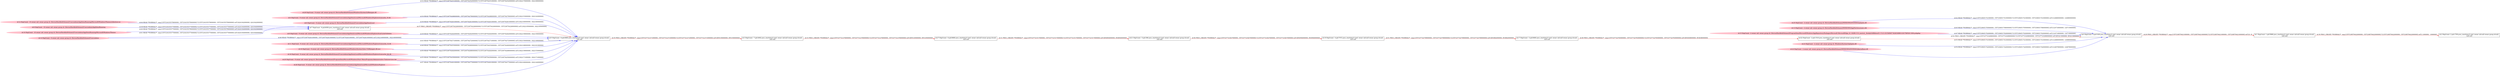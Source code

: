 digraph  {
rankdir=LR
"0"[color=black,label="id:0 HopCount: 0 pid:5180 proc_starttime:0 cmd: owner uid:null owner group id:null,\n null null", shape=box,style=solid];
"1"[color=black,label="id:1 HopCount: 1 pid:5888 proc_starttime:0 cmd: owner uid:null owner group id:null,\n null null", shape=box,style=solid];
"0" -> "1" [id=29,__obj="PROC_CREATE"color=red,label="id:29 PROC_CREATE **NORMAL**  seqs:[1557238576421000000, 1557238576421000000] T:[1557238576421000000, 1557238576421000000] relT:[0, 0]",style=solid];
"2"[color=black,label="id:2 HopCount: 2 pid:1708 proc_starttime:0 cmd: owner uid:null owner group id:null,\n null null", shape=box,style=solid];
"1" -> "2" [id=30,__obj="PROC_CREATE"color=red,label="id:30 PROC_CREATE **NORMAL**  seqs:[1557238576422000000, 1557238576422000000] T:[1557238576422000000, 1557238576422000000] relT:[-1000000, -1000000]",style=solid];
"27"[color=black,label="id:27 HopCount: -6 pid:8080 proc_starttime:0 cmd: owner uid:null owner group id:null,\n null null", shape=box,style=solid];
"21"[color=black,label="id:21 HopCount: -5 pid:396 proc_starttime:0 cmd: owner uid:null owner group id:null,\n null null", shape=box,style=solid];
"27" -> "21" [id=31,__obj="PROC_CREATE"color=red,label="id:31 PROC_CREATE **NORMAL**  seqs:[1557237721517000000, 1557237721517000000] T:[1557237721517000000, 1557237721517000000] relT:[854904000000, 854904000000]",style=solid];
"28"[color=pink,label="id:28 HopCount: -9 owner uid: owner group id: /Device/HarddiskVolume2/Windows/System32/filemgmt.dll ", shape=oval,style=filled];
"5"[color=black,label="id:5 HopCount: -8 pid:6960 proc_starttime:0 cmd: owner uid:null owner group id:null,\n null null", shape=box,style=solid];
"28" -> "5" [id=32,__obj="READ"color=blue,label="id:32 READ **NORMAL**  seqs:[1557236754251000000, 1557236754252000000] T:[1557236754251000000, 1557236754252000000] relT:[1822170000000, 1822169000000]",style=solid];
"3"[color=black,label="id:3 HopCount: -7 pid:4092 proc_starttime:0 cmd: owner uid:null owner group id:null,\n null null", shape=box,style=solid];
"3" -> "27" [id=33,__obj="PROC_CREATE"color=red,label="id:33 PROC_CREATE **NORMAL**  seqs:[1557237721276000000, 1557237721276000000] T:[1557237721276000000, 1557237721276000000] relT:[855145000000, 855145000000]",style=solid];
"4"[color=pink,label="id:4 HopCount: -9 owner uid: owner group id: /Device/HarddiskVolume2/Users/admin/AppData/Local/Microsoft/Windows/Explorer/iconcache_16.db ", shape=oval,style=filled];
"4" -> "5" [id=34,__obj="READ"color=blue,label="id:34 READ **NORMAL**  seqs:[1557236754268000000, 1557236754279000000] T:[1557236754268000000, 1557236754279000000] relT:[1822153000000, 1822142000000]",style=solid];
"5" -> "3" [id=35,__obj="PROC_CREATE"color=red,label="id:35 PROC_CREATE **NORMAL**  seqs:[1557237721271000000, 1557237721271000000] T:[1557237721271000000, 1557237721271000000] relT:[855150000000, 855150000000]",style=solid];
"6"[color=pink,label="id:6 HopCount: -9 owner uid: owner group id: /Device/HarddiskVolume2/Users/admin/AppData/Local ", shape=oval,style=filled];
"6" -> "5" [id=36,__obj="READ"color=blue,label="id:36 READ **NORMAL**  seqs:[1557236754261000000, 1557236754261000000] T:[1557236754261000000, 1557236754261000000] relT:[1822160000000, 1822160000000]",style=solid];
"7"[color=black,label="id:7 HopCount: -9 pid:6056 proc_starttime:0 cmd: owner uid:null owner group id:null,\n null null", shape=box,style=solid];
"7" -> "5" [id=37,__obj="PROC_CREATE"color=red,label="id:37 PROC_CREATE **NORMAL**  seqs:[1557236754226000000, 1557236754226000000] T:[1557236754226000000, 1557236754226000000] relT:[1822195000000, 1822195000000]",style=solid];
"8"[color=pink,label="id:8 HopCount: -10 owner uid: owner group id: /Device/HarddiskVolume2/Users/admin/AppData/Roaming ", shape=oval,style=filled];
"8" -> "7" [id=38,__obj="READ"color=blue,label="id:38 READ **NORMAL**  seqs:[1557234335377000000, 1557234335377000000] T:[1557234335377000000, 1557234335377000000] relT:[4241044000000, 4241044000000]",style=solid];
"9"[color=pink,label="id:9 HopCount: -9 owner uid: owner group id: /Device/HarddiskVolume2/Users/admin/AppData/Local/Microsoft/Windows/Explorer/IconCacheToDelete ", shape=oval,style=filled];
"9" -> "5" [id=39,__obj="READ"color=blue,label="id:39 READ **NORMAL**  seqs:[1557236754262000000, 1557236754262000000] T:[1557236754262000000, 1557236754262000000] relT:[1822159000000, 1822159000000]",style=solid];
"10"[color=pink,label="id:10 HopCount: -10 owner uid: owner group id: /Device/HarddiskVolume2/Users/admin/AppData/Roaming/Microsoft/Windows/Themes ", shape=oval,style=filled];
"10" -> "7" [id=40,__obj="READ"color=blue,label="id:40 READ **NORMAL**  seqs:[1557234335377000000, 1557234335378000000] T:[1557234335377000000, 1557234335378000000] relT:[4241044000000, 4241043000000]",style=solid];
"14"[color=pink,label="id:14 HopCount: -9 owner uid: owner group id: /Device/HarddiskVolume2/Users/admin ", shape=oval,style=filled];
"14" -> "7" [id=41,__obj="READ"color=blue,label="id:41 READ **NORMAL**  seqs:[1557234335377000000, 1557234335377000000] T:[1557234335377000000, 1557234335377000000] relT:[4241044000000, 4241044000000]",style=solid];
"25"[color=pink,label="id:25 HopCount: -2 owner uid: owner group id: /Device/HarddiskVolume2/WINDOWS/SYSTEM32/ploptin.dll ", shape=oval,style=filled];
"25" -> "0" [id=42,__obj="READ"color=blue,label="id:42 READ **NORMAL**  seqs:[1557238451741000000, 1557238451741000000] T:[1557238451741000000, 1557238451741000000] relT:[124680000000, 124680000000]",style=solid];
"11"[color=pink,label="id:11 HopCount: -9 owner uid: owner group id: /Device/HarddiskVolume2/Users/admin/AppData/Local/Microsoft/Windows/Explorer/iconcache_32.db ", shape=oval,style=filled];
"11" -> "5" [id=43,__obj="READ"color=blue,label="id:43 READ **NORMAL**  seqs:[1557236754271000000, 1557236754272000000] T:[1557236754271000000, 1557236754272000000] relT:[1822150000000, 1822149000000]",style=solid];
"12"[color=pink,label="id:12 HopCount: -10 owner uid: owner group id: /Device/HarddiskVolume2/Users/admin/AppData/Roaming/Microsoft/Windows/Themes/slideshow.ini ", shape=oval,style=filled];
"12" -> "7" [id=44,__obj="READ"color=blue,label="id:44 READ **NORMAL**  seqs:[1557234335378000000, 1557234335379000000] T:[1557234335379000000, 1557234335379000000] relT:[4241042000000, 4241042000000]",style=solid];
"13"[color=pink,label="id:13 HopCount: -2 owner uid: owner group id: /Device/HarddiskVolume2/WINDOWS/AppPatch/sysmain.sdb ", shape=oval,style=filled];
"13" -> "0" [id=45,__obj="READ"color=blue,label="id:45 READ **NORMAL**  seqs:[1557238451705000000, 1557238451706000000] T:[1557238451705000000, 1557238451706000000] relT:[124716000000, 124715000000]",style=solid];
"14" -> "5" [id=46,__obj="READ"color=blue,label="id:46 READ **NORMAL**  seqs:[1557236754261000000, 1557236754261000000] T:[1557236754261000000, 1557236754261000000] relT:[1822160000000, 1822160000000]",style=solid];
"15"[color=pink,label="id:15 HopCount: -2 owner uid: owner group id: /Device/HarddiskVolume2/ProgramData/Microsoft/Windows/AppRepository/Packages/Microsoft.MicrosoftEdge_41.16299.15.0_neutral__8wekyb3d8bbwe/S-1-5-21-231540947-922634896-4161786520-1004.pckgdep ", shape=oval,style=filled];
"15" -> "0" [id=47,__obj="READ"color=blue,label="id:47 READ **NORMAL**  seqs:[1557238451702000000, 1557238451702000000] T:[1557238451702000000, 1557238451702000000] relT:[124719000000, 124719000000]",style=solid];
"16"[color=pink,label="id:16 HopCount: -9 owner uid: owner group id: /Device/HarddiskVolume2/Windows/System32/en-US/filemgmt.dll.mui ", shape=oval,style=filled];
"16" -> "5" [id=48,__obj="READ"color=blue,label="id:48 READ **NORMAL**  seqs:[1557236754253000000, 1557236754260000000] T:[1557236754253000000, 1557236754260000000] relT:[1822168000000, 1822161000000]",style=solid];
"17"[color=black,label="id:17 HopCount: -3 pid:6060 proc_starttime:0 cmd: owner uid:null owner group id:null,\n null null", shape=box,style=solid];
"22"[color=black,label="id:22 HopCount: -2 pid:1516 proc_starttime:0 cmd: owner uid:null owner group id:null,\n null null", shape=box,style=solid];
"17" -> "22" [id=49,__obj="PROC_CREATE"color=red,label="id:49 PROC_CREATE **NORMAL**  seqs:[1557237722783000000, 1557237722783000000] T:[1557237722783000000, 1557237722783000000] relT:[853638000000, 853638000000]",style=solid];
"18"[color=pink,label="id:18 HopCount: -9 owner uid: owner group id: /Device/HarddiskVolume2/Users/admin/AppData/Local/Microsoft/Windows/Explorer/iconcache_idx.db ", shape=oval,style=filled];
"18" -> "5" [id=50,__obj="READ"color=blue,label="id:50 READ **NORMAL**  seqs:[1557236754262000000, 1557236754268000000] T:[1557236754262000000, 1557236754268000000] relT:[1822159000000, 1822153000000]",style=solid];
"19"[color=black,label="id:19 HopCount: -4 pid:7472 proc_starttime:0 cmd: owner uid:null owner group id:null,\n null null", shape=box,style=solid];
"19" -> "17" [id=51,__obj="PROC_CREATE"color=red,label="id:51 PROC_CREATE **NORMAL**  seqs:[1557237722759000000, 1557237722759000000] T:[1557237722759000000, 1557237722759000000] relT:[853662000000, 853662000000]",style=solid];
"22" -> "0" [id=52,__obj="PROC_CREATE"color=red,label="id:52 PROC_CREATE **NORMAL**  seqs:[1557237723208000000, 1557237723208000000] T:[1557237723208000000, 1557237723208000000] relT:[853213000000, 853213000000]",style=solid];
"23"[color=pink,label="id:23 HopCount: -2 owner uid: owner group id: /Windows/System32/ploptin.dll ", shape=oval,style=filled];
"23" -> "0" [id=53,__obj="READ"color=blue,label="id:53 READ **NORMAL**  seqs:[1557238451741000000, 1557238451741000000] T:[1557238451741000000, 1557238451741000000] relT:[124680000000, 124680000000]",style=solid];
"24"[color=pink,label="id:24 HopCount: -2 owner uid: owner group id: /Device/HarddiskVolume2/WINDOWS/SYSTEM32/kernelbase.dll ", shape=oval,style=filled];
"24" -> "0" [id=54,__obj="READ"color=blue,label="id:54 READ **NORMAL**  seqs:[1557238451742000000, 1557238451742000000] T:[1557238451742000000, 1557238451742000000] relT:[124679000000, 124679000000]",style=solid];
"20"[color=pink,label="id:20 HopCount: -9 owner uid: owner group id: /Device/HarddiskVolume2/ProgramData/Microsoft/Windows/Start Menu/Programs/Administrative Tools/services.lnk ", shape=oval,style=filled];
"20" -> "5" [id=55,__obj="READ"color=blue,label="id:55 READ **NORMAL**  seqs:[1557236754250000000, 1557236754250000000] T:[1557236754250000000, 1557236754250000000] relT:[1822171000000, 1822171000000]",style=solid];
"21" -> "19" [id=56,__obj="PROC_CREATE"color=red,label="id:56 PROC_CREATE **NORMAL**  seqs:[1557237721827000000, 1557237721827000000] T:[1557237721827000000, 1557237721827000000] relT:[854594000000, 854594000000]",style=solid];
"26"[color=pink,label="id:26 HopCount: -9 owner uid: owner group id: /Device/HarddiskVolume2/Users/admin/AppData/Local/Microsoft/Windows/Explorer ", shape=oval,style=filled];
"26" -> "5" [id=57,__obj="READ"color=blue,label="id:57 READ **NORMAL**  seqs:[1557236754261000000, 1557236754277000000] T:[1557236754261000000, 1557236754277000000] relT:[1822160000000, 1822144000000]",style=solid];
}